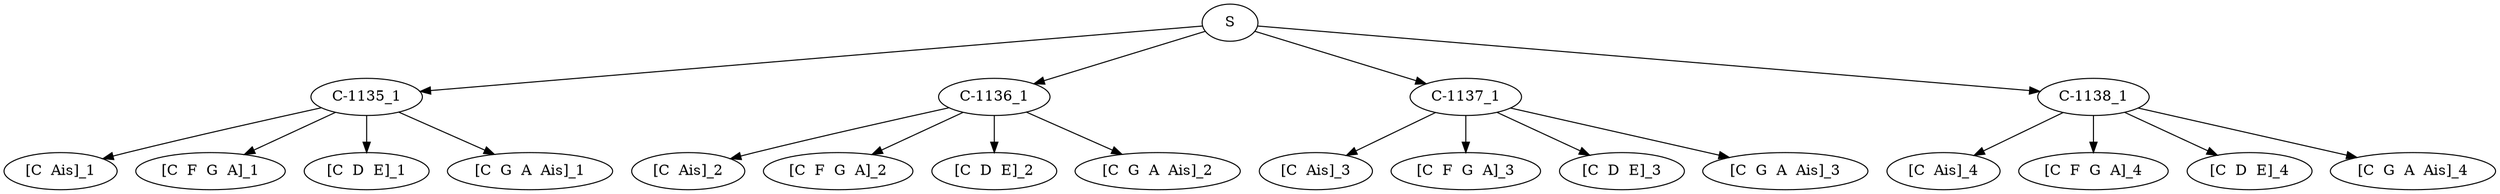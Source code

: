 digraph sample{
"S" -> "C-1135_1";
"C-1135_1" -> "[C  Ais]_1";
"C-1135_1" -> "[C  F  G  A]_1";
"C-1135_1" -> "[C  D  E]_1";
"C-1135_1" -> "[C  G  A  Ais]_1";
"S" -> "C-1136_1";
"C-1136_1" -> "[C  Ais]_2";
"C-1136_1" -> "[C  F  G  A]_2";
"C-1136_1" -> "[C  D  E]_2";
"C-1136_1" -> "[C  G  A  Ais]_2";
"S" -> "C-1137_1";
"C-1137_1" -> "[C  Ais]_3";
"C-1137_1" -> "[C  F  G  A]_3";
"C-1137_1" -> "[C  D  E]_3";
"C-1137_1" -> "[C  G  A  Ais]_3";
"S" -> "C-1138_1";
"C-1138_1" -> "[C  Ais]_4";
"C-1138_1" -> "[C  F  G  A]_4";
"C-1138_1" -> "[C  D  E]_4";
"C-1138_1" -> "[C  G  A  Ais]_4";

{rank = min; "S";}
{rank = same; "C-1135_1"; "C-1136_1"; "C-1137_1"; "C-1138_1";}
{rank = same; "[C  Ais]_1"; "[C  Ais]_2"; "[C  Ais]_3"; "[C  Ais]_4"; "[C  D  E]_1"; "[C  D  E]_2"; "[C  D  E]_3"; "[C  D  E]_4"; "[C  F  G  A]_1"; "[C  F  G  A]_2"; "[C  F  G  A]_3"; "[C  F  G  A]_4"; "[C  G  A  Ais]_1"; "[C  G  A  Ais]_2"; "[C  G  A  Ais]_3"; "[C  G  A  Ais]_4";}
}